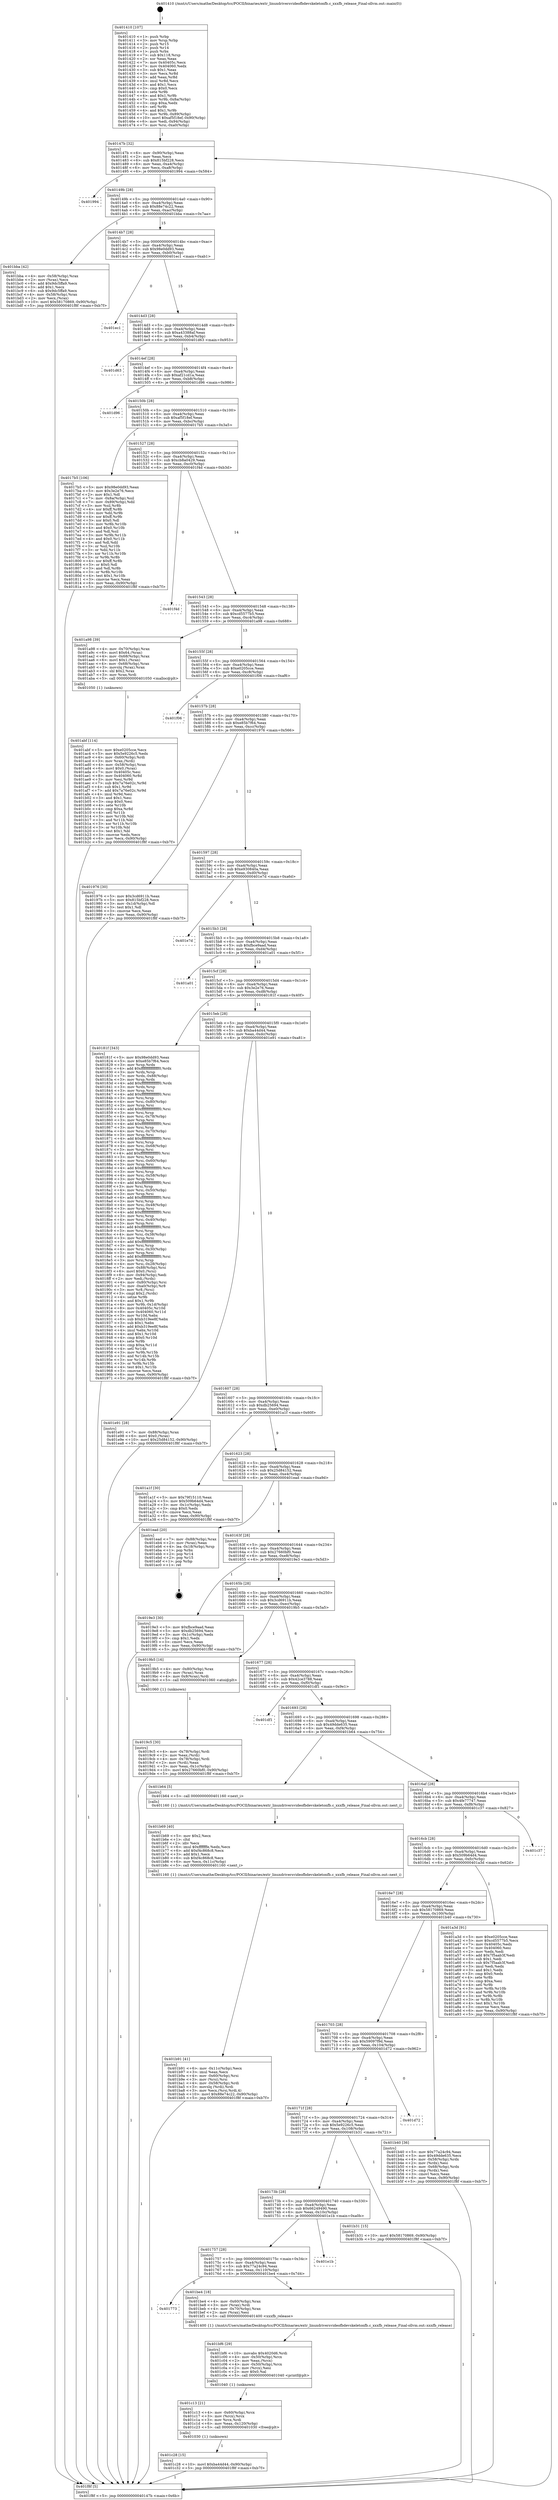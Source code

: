 digraph "0x401410" {
  label = "0x401410 (/mnt/c/Users/mathe/Desktop/tcc/POCII/binaries/extr_linuxdriversvideofbdevskeletonfb.c_xxxfb_release_Final-ollvm.out::main(0))"
  labelloc = "t"
  node[shape=record]

  Entry [label="",width=0.3,height=0.3,shape=circle,fillcolor=black,style=filled]
  "0x40147b" [label="{
     0x40147b [32]\l
     | [instrs]\l
     &nbsp;&nbsp;0x40147b \<+6\>: mov -0x90(%rbp),%eax\l
     &nbsp;&nbsp;0x401481 \<+2\>: mov %eax,%ecx\l
     &nbsp;&nbsp;0x401483 \<+6\>: sub $0x815bf228,%ecx\l
     &nbsp;&nbsp;0x401489 \<+6\>: mov %eax,-0xa4(%rbp)\l
     &nbsp;&nbsp;0x40148f \<+6\>: mov %ecx,-0xa8(%rbp)\l
     &nbsp;&nbsp;0x401495 \<+6\>: je 0000000000401994 \<main+0x584\>\l
  }"]
  "0x401994" [label="{
     0x401994\l
  }", style=dashed]
  "0x40149b" [label="{
     0x40149b [28]\l
     | [instrs]\l
     &nbsp;&nbsp;0x40149b \<+5\>: jmp 00000000004014a0 \<main+0x90\>\l
     &nbsp;&nbsp;0x4014a0 \<+6\>: mov -0xa4(%rbp),%eax\l
     &nbsp;&nbsp;0x4014a6 \<+5\>: sub $0x88e74c22,%eax\l
     &nbsp;&nbsp;0x4014ab \<+6\>: mov %eax,-0xac(%rbp)\l
     &nbsp;&nbsp;0x4014b1 \<+6\>: je 0000000000401bba \<main+0x7aa\>\l
  }"]
  Exit [label="",width=0.3,height=0.3,shape=circle,fillcolor=black,style=filled,peripheries=2]
  "0x401bba" [label="{
     0x401bba [42]\l
     | [instrs]\l
     &nbsp;&nbsp;0x401bba \<+4\>: mov -0x58(%rbp),%rax\l
     &nbsp;&nbsp;0x401bbe \<+2\>: mov (%rax),%ecx\l
     &nbsp;&nbsp;0x401bc0 \<+6\>: add $0x9dc5ffa9,%ecx\l
     &nbsp;&nbsp;0x401bc6 \<+3\>: add $0x1,%ecx\l
     &nbsp;&nbsp;0x401bc9 \<+6\>: sub $0x9dc5ffa9,%ecx\l
     &nbsp;&nbsp;0x401bcf \<+4\>: mov -0x58(%rbp),%rax\l
     &nbsp;&nbsp;0x401bd3 \<+2\>: mov %ecx,(%rax)\l
     &nbsp;&nbsp;0x401bd5 \<+10\>: movl $0x58170869,-0x90(%rbp)\l
     &nbsp;&nbsp;0x401bdf \<+5\>: jmp 0000000000401f8f \<main+0xb7f\>\l
  }"]
  "0x4014b7" [label="{
     0x4014b7 [28]\l
     | [instrs]\l
     &nbsp;&nbsp;0x4014b7 \<+5\>: jmp 00000000004014bc \<main+0xac\>\l
     &nbsp;&nbsp;0x4014bc \<+6\>: mov -0xa4(%rbp),%eax\l
     &nbsp;&nbsp;0x4014c2 \<+5\>: sub $0x98e0dd93,%eax\l
     &nbsp;&nbsp;0x4014c7 \<+6\>: mov %eax,-0xb0(%rbp)\l
     &nbsp;&nbsp;0x4014cd \<+6\>: je 0000000000401ec1 \<main+0xab1\>\l
  }"]
  "0x401c28" [label="{
     0x401c28 [15]\l
     | [instrs]\l
     &nbsp;&nbsp;0x401c28 \<+10\>: movl $0xba44d44,-0x90(%rbp)\l
     &nbsp;&nbsp;0x401c32 \<+5\>: jmp 0000000000401f8f \<main+0xb7f\>\l
  }"]
  "0x401ec1" [label="{
     0x401ec1\l
  }", style=dashed]
  "0x4014d3" [label="{
     0x4014d3 [28]\l
     | [instrs]\l
     &nbsp;&nbsp;0x4014d3 \<+5\>: jmp 00000000004014d8 \<main+0xc8\>\l
     &nbsp;&nbsp;0x4014d8 \<+6\>: mov -0xa4(%rbp),%eax\l
     &nbsp;&nbsp;0x4014de \<+5\>: sub $0xa43388af,%eax\l
     &nbsp;&nbsp;0x4014e3 \<+6\>: mov %eax,-0xb4(%rbp)\l
     &nbsp;&nbsp;0x4014e9 \<+6\>: je 0000000000401d63 \<main+0x953\>\l
  }"]
  "0x401c13" [label="{
     0x401c13 [21]\l
     | [instrs]\l
     &nbsp;&nbsp;0x401c13 \<+4\>: mov -0x60(%rbp),%rcx\l
     &nbsp;&nbsp;0x401c17 \<+3\>: mov (%rcx),%rcx\l
     &nbsp;&nbsp;0x401c1a \<+3\>: mov %rcx,%rdi\l
     &nbsp;&nbsp;0x401c1d \<+6\>: mov %eax,-0x120(%rbp)\l
     &nbsp;&nbsp;0x401c23 \<+5\>: call 0000000000401030 \<free@plt\>\l
     | [calls]\l
     &nbsp;&nbsp;0x401030 \{1\} (unknown)\l
  }"]
  "0x401d63" [label="{
     0x401d63\l
  }", style=dashed]
  "0x4014ef" [label="{
     0x4014ef [28]\l
     | [instrs]\l
     &nbsp;&nbsp;0x4014ef \<+5\>: jmp 00000000004014f4 \<main+0xe4\>\l
     &nbsp;&nbsp;0x4014f4 \<+6\>: mov -0xa4(%rbp),%eax\l
     &nbsp;&nbsp;0x4014fa \<+5\>: sub $0xaf21cd1a,%eax\l
     &nbsp;&nbsp;0x4014ff \<+6\>: mov %eax,-0xb8(%rbp)\l
     &nbsp;&nbsp;0x401505 \<+6\>: je 0000000000401d96 \<main+0x986\>\l
  }"]
  "0x401bf6" [label="{
     0x401bf6 [29]\l
     | [instrs]\l
     &nbsp;&nbsp;0x401bf6 \<+10\>: movabs $0x4020d6,%rdi\l
     &nbsp;&nbsp;0x401c00 \<+4\>: mov -0x50(%rbp),%rcx\l
     &nbsp;&nbsp;0x401c04 \<+2\>: mov %eax,(%rcx)\l
     &nbsp;&nbsp;0x401c06 \<+4\>: mov -0x50(%rbp),%rcx\l
     &nbsp;&nbsp;0x401c0a \<+2\>: mov (%rcx),%esi\l
     &nbsp;&nbsp;0x401c0c \<+2\>: mov $0x0,%al\l
     &nbsp;&nbsp;0x401c0e \<+5\>: call 0000000000401040 \<printf@plt\>\l
     | [calls]\l
     &nbsp;&nbsp;0x401040 \{1\} (unknown)\l
  }"]
  "0x401d96" [label="{
     0x401d96\l
  }", style=dashed]
  "0x40150b" [label="{
     0x40150b [28]\l
     | [instrs]\l
     &nbsp;&nbsp;0x40150b \<+5\>: jmp 0000000000401510 \<main+0x100\>\l
     &nbsp;&nbsp;0x401510 \<+6\>: mov -0xa4(%rbp),%eax\l
     &nbsp;&nbsp;0x401516 \<+5\>: sub $0xaf5f18ef,%eax\l
     &nbsp;&nbsp;0x40151b \<+6\>: mov %eax,-0xbc(%rbp)\l
     &nbsp;&nbsp;0x401521 \<+6\>: je 00000000004017b5 \<main+0x3a5\>\l
  }"]
  "0x401773" [label="{
     0x401773\l
  }", style=dashed]
  "0x4017b5" [label="{
     0x4017b5 [106]\l
     | [instrs]\l
     &nbsp;&nbsp;0x4017b5 \<+5\>: mov $0x98e0dd93,%eax\l
     &nbsp;&nbsp;0x4017ba \<+5\>: mov $0x3e2e76,%ecx\l
     &nbsp;&nbsp;0x4017bf \<+2\>: mov $0x1,%dl\l
     &nbsp;&nbsp;0x4017c1 \<+7\>: mov -0x8a(%rbp),%sil\l
     &nbsp;&nbsp;0x4017c8 \<+7\>: mov -0x89(%rbp),%dil\l
     &nbsp;&nbsp;0x4017cf \<+3\>: mov %sil,%r8b\l
     &nbsp;&nbsp;0x4017d2 \<+4\>: xor $0xff,%r8b\l
     &nbsp;&nbsp;0x4017d6 \<+3\>: mov %dil,%r9b\l
     &nbsp;&nbsp;0x4017d9 \<+4\>: xor $0xff,%r9b\l
     &nbsp;&nbsp;0x4017dd \<+3\>: xor $0x0,%dl\l
     &nbsp;&nbsp;0x4017e0 \<+3\>: mov %r8b,%r10b\l
     &nbsp;&nbsp;0x4017e3 \<+4\>: and $0x0,%r10b\l
     &nbsp;&nbsp;0x4017e7 \<+3\>: and %dl,%sil\l
     &nbsp;&nbsp;0x4017ea \<+3\>: mov %r9b,%r11b\l
     &nbsp;&nbsp;0x4017ed \<+4\>: and $0x0,%r11b\l
     &nbsp;&nbsp;0x4017f1 \<+3\>: and %dl,%dil\l
     &nbsp;&nbsp;0x4017f4 \<+3\>: or %sil,%r10b\l
     &nbsp;&nbsp;0x4017f7 \<+3\>: or %dil,%r11b\l
     &nbsp;&nbsp;0x4017fa \<+3\>: xor %r11b,%r10b\l
     &nbsp;&nbsp;0x4017fd \<+3\>: or %r9b,%r8b\l
     &nbsp;&nbsp;0x401800 \<+4\>: xor $0xff,%r8b\l
     &nbsp;&nbsp;0x401804 \<+3\>: or $0x0,%dl\l
     &nbsp;&nbsp;0x401807 \<+3\>: and %dl,%r8b\l
     &nbsp;&nbsp;0x40180a \<+3\>: or %r8b,%r10b\l
     &nbsp;&nbsp;0x40180d \<+4\>: test $0x1,%r10b\l
     &nbsp;&nbsp;0x401811 \<+3\>: cmovne %ecx,%eax\l
     &nbsp;&nbsp;0x401814 \<+6\>: mov %eax,-0x90(%rbp)\l
     &nbsp;&nbsp;0x40181a \<+5\>: jmp 0000000000401f8f \<main+0xb7f\>\l
  }"]
  "0x401527" [label="{
     0x401527 [28]\l
     | [instrs]\l
     &nbsp;&nbsp;0x401527 \<+5\>: jmp 000000000040152c \<main+0x11c\>\l
     &nbsp;&nbsp;0x40152c \<+6\>: mov -0xa4(%rbp),%eax\l
     &nbsp;&nbsp;0x401532 \<+5\>: sub $0xcb8a0429,%eax\l
     &nbsp;&nbsp;0x401537 \<+6\>: mov %eax,-0xc0(%rbp)\l
     &nbsp;&nbsp;0x40153d \<+6\>: je 0000000000401f4d \<main+0xb3d\>\l
  }"]
  "0x401f8f" [label="{
     0x401f8f [5]\l
     | [instrs]\l
     &nbsp;&nbsp;0x401f8f \<+5\>: jmp 000000000040147b \<main+0x6b\>\l
  }"]
  "0x401410" [label="{
     0x401410 [107]\l
     | [instrs]\l
     &nbsp;&nbsp;0x401410 \<+1\>: push %rbp\l
     &nbsp;&nbsp;0x401411 \<+3\>: mov %rsp,%rbp\l
     &nbsp;&nbsp;0x401414 \<+2\>: push %r15\l
     &nbsp;&nbsp;0x401416 \<+2\>: push %r14\l
     &nbsp;&nbsp;0x401418 \<+1\>: push %rbx\l
     &nbsp;&nbsp;0x401419 \<+7\>: sub $0x118,%rsp\l
     &nbsp;&nbsp;0x401420 \<+2\>: xor %eax,%eax\l
     &nbsp;&nbsp;0x401422 \<+7\>: mov 0x40405c,%ecx\l
     &nbsp;&nbsp;0x401429 \<+7\>: mov 0x404060,%edx\l
     &nbsp;&nbsp;0x401430 \<+3\>: sub $0x1,%eax\l
     &nbsp;&nbsp;0x401433 \<+3\>: mov %ecx,%r8d\l
     &nbsp;&nbsp;0x401436 \<+3\>: add %eax,%r8d\l
     &nbsp;&nbsp;0x401439 \<+4\>: imul %r8d,%ecx\l
     &nbsp;&nbsp;0x40143d \<+3\>: and $0x1,%ecx\l
     &nbsp;&nbsp;0x401440 \<+3\>: cmp $0x0,%ecx\l
     &nbsp;&nbsp;0x401443 \<+4\>: sete %r9b\l
     &nbsp;&nbsp;0x401447 \<+4\>: and $0x1,%r9b\l
     &nbsp;&nbsp;0x40144b \<+7\>: mov %r9b,-0x8a(%rbp)\l
     &nbsp;&nbsp;0x401452 \<+3\>: cmp $0xa,%edx\l
     &nbsp;&nbsp;0x401455 \<+4\>: setl %r9b\l
     &nbsp;&nbsp;0x401459 \<+4\>: and $0x1,%r9b\l
     &nbsp;&nbsp;0x40145d \<+7\>: mov %r9b,-0x89(%rbp)\l
     &nbsp;&nbsp;0x401464 \<+10\>: movl $0xaf5f18ef,-0x90(%rbp)\l
     &nbsp;&nbsp;0x40146e \<+6\>: mov %edi,-0x94(%rbp)\l
     &nbsp;&nbsp;0x401474 \<+7\>: mov %rsi,-0xa0(%rbp)\l
  }"]
  "0x401be4" [label="{
     0x401be4 [18]\l
     | [instrs]\l
     &nbsp;&nbsp;0x401be4 \<+4\>: mov -0x60(%rbp),%rax\l
     &nbsp;&nbsp;0x401be8 \<+3\>: mov (%rax),%rdi\l
     &nbsp;&nbsp;0x401beb \<+4\>: mov -0x70(%rbp),%rax\l
     &nbsp;&nbsp;0x401bef \<+2\>: mov (%rax),%esi\l
     &nbsp;&nbsp;0x401bf1 \<+5\>: call 0000000000401400 \<xxxfb_release\>\l
     | [calls]\l
     &nbsp;&nbsp;0x401400 \{1\} (/mnt/c/Users/mathe/Desktop/tcc/POCII/binaries/extr_linuxdriversvideofbdevskeletonfb.c_xxxfb_release_Final-ollvm.out::xxxfb_release)\l
  }"]
  "0x401f4d" [label="{
     0x401f4d\l
  }", style=dashed]
  "0x401543" [label="{
     0x401543 [28]\l
     | [instrs]\l
     &nbsp;&nbsp;0x401543 \<+5\>: jmp 0000000000401548 \<main+0x138\>\l
     &nbsp;&nbsp;0x401548 \<+6\>: mov -0xa4(%rbp),%eax\l
     &nbsp;&nbsp;0x40154e \<+5\>: sub $0xcd5577b5,%eax\l
     &nbsp;&nbsp;0x401553 \<+6\>: mov %eax,-0xc4(%rbp)\l
     &nbsp;&nbsp;0x401559 \<+6\>: je 0000000000401a98 \<main+0x688\>\l
  }"]
  "0x401757" [label="{
     0x401757 [28]\l
     | [instrs]\l
     &nbsp;&nbsp;0x401757 \<+5\>: jmp 000000000040175c \<main+0x34c\>\l
     &nbsp;&nbsp;0x40175c \<+6\>: mov -0xa4(%rbp),%eax\l
     &nbsp;&nbsp;0x401762 \<+5\>: sub $0x77a24c94,%eax\l
     &nbsp;&nbsp;0x401767 \<+6\>: mov %eax,-0x110(%rbp)\l
     &nbsp;&nbsp;0x40176d \<+6\>: je 0000000000401be4 \<main+0x7d4\>\l
  }"]
  "0x401a98" [label="{
     0x401a98 [39]\l
     | [instrs]\l
     &nbsp;&nbsp;0x401a98 \<+4\>: mov -0x70(%rbp),%rax\l
     &nbsp;&nbsp;0x401a9c \<+6\>: movl $0x64,(%rax)\l
     &nbsp;&nbsp;0x401aa2 \<+4\>: mov -0x68(%rbp),%rax\l
     &nbsp;&nbsp;0x401aa6 \<+6\>: movl $0x1,(%rax)\l
     &nbsp;&nbsp;0x401aac \<+4\>: mov -0x68(%rbp),%rax\l
     &nbsp;&nbsp;0x401ab0 \<+3\>: movslq (%rax),%rax\l
     &nbsp;&nbsp;0x401ab3 \<+4\>: shl $0x2,%rax\l
     &nbsp;&nbsp;0x401ab7 \<+3\>: mov %rax,%rdi\l
     &nbsp;&nbsp;0x401aba \<+5\>: call 0000000000401050 \<malloc@plt\>\l
     | [calls]\l
     &nbsp;&nbsp;0x401050 \{1\} (unknown)\l
  }"]
  "0x40155f" [label="{
     0x40155f [28]\l
     | [instrs]\l
     &nbsp;&nbsp;0x40155f \<+5\>: jmp 0000000000401564 \<main+0x154\>\l
     &nbsp;&nbsp;0x401564 \<+6\>: mov -0xa4(%rbp),%eax\l
     &nbsp;&nbsp;0x40156a \<+5\>: sub $0xe0205cce,%eax\l
     &nbsp;&nbsp;0x40156f \<+6\>: mov %eax,-0xc8(%rbp)\l
     &nbsp;&nbsp;0x401575 \<+6\>: je 0000000000401f06 \<main+0xaf6\>\l
  }"]
  "0x401e1b" [label="{
     0x401e1b\l
  }", style=dashed]
  "0x401f06" [label="{
     0x401f06\l
  }", style=dashed]
  "0x40157b" [label="{
     0x40157b [28]\l
     | [instrs]\l
     &nbsp;&nbsp;0x40157b \<+5\>: jmp 0000000000401580 \<main+0x170\>\l
     &nbsp;&nbsp;0x401580 \<+6\>: mov -0xa4(%rbp),%eax\l
     &nbsp;&nbsp;0x401586 \<+5\>: sub $0xe85b7f64,%eax\l
     &nbsp;&nbsp;0x40158b \<+6\>: mov %eax,-0xcc(%rbp)\l
     &nbsp;&nbsp;0x401591 \<+6\>: je 0000000000401976 \<main+0x566\>\l
  }"]
  "0x401b91" [label="{
     0x401b91 [41]\l
     | [instrs]\l
     &nbsp;&nbsp;0x401b91 \<+6\>: mov -0x11c(%rbp),%ecx\l
     &nbsp;&nbsp;0x401b97 \<+3\>: imul %eax,%ecx\l
     &nbsp;&nbsp;0x401b9a \<+4\>: mov -0x60(%rbp),%rsi\l
     &nbsp;&nbsp;0x401b9e \<+3\>: mov (%rsi),%rsi\l
     &nbsp;&nbsp;0x401ba1 \<+4\>: mov -0x58(%rbp),%rdi\l
     &nbsp;&nbsp;0x401ba5 \<+3\>: movslq (%rdi),%rdi\l
     &nbsp;&nbsp;0x401ba8 \<+3\>: mov %ecx,(%rsi,%rdi,4)\l
     &nbsp;&nbsp;0x401bab \<+10\>: movl $0x88e74c22,-0x90(%rbp)\l
     &nbsp;&nbsp;0x401bb5 \<+5\>: jmp 0000000000401f8f \<main+0xb7f\>\l
  }"]
  "0x401976" [label="{
     0x401976 [30]\l
     | [instrs]\l
     &nbsp;&nbsp;0x401976 \<+5\>: mov $0x3cd6911b,%eax\l
     &nbsp;&nbsp;0x40197b \<+5\>: mov $0x815bf228,%ecx\l
     &nbsp;&nbsp;0x401980 \<+3\>: mov -0x1d(%rbp),%dl\l
     &nbsp;&nbsp;0x401983 \<+3\>: test $0x1,%dl\l
     &nbsp;&nbsp;0x401986 \<+3\>: cmovne %ecx,%eax\l
     &nbsp;&nbsp;0x401989 \<+6\>: mov %eax,-0x90(%rbp)\l
     &nbsp;&nbsp;0x40198f \<+5\>: jmp 0000000000401f8f \<main+0xb7f\>\l
  }"]
  "0x401597" [label="{
     0x401597 [28]\l
     | [instrs]\l
     &nbsp;&nbsp;0x401597 \<+5\>: jmp 000000000040159c \<main+0x18c\>\l
     &nbsp;&nbsp;0x40159c \<+6\>: mov -0xa4(%rbp),%eax\l
     &nbsp;&nbsp;0x4015a2 \<+5\>: sub $0xe930840a,%eax\l
     &nbsp;&nbsp;0x4015a7 \<+6\>: mov %eax,-0xd0(%rbp)\l
     &nbsp;&nbsp;0x4015ad \<+6\>: je 0000000000401e7d \<main+0xa6d\>\l
  }"]
  "0x401b69" [label="{
     0x401b69 [40]\l
     | [instrs]\l
     &nbsp;&nbsp;0x401b69 \<+5\>: mov $0x2,%ecx\l
     &nbsp;&nbsp;0x401b6e \<+1\>: cltd\l
     &nbsp;&nbsp;0x401b6f \<+2\>: idiv %ecx\l
     &nbsp;&nbsp;0x401b71 \<+6\>: imul $0xfffffffe,%edx,%ecx\l
     &nbsp;&nbsp;0x401b77 \<+6\>: add $0xf4c868c8,%ecx\l
     &nbsp;&nbsp;0x401b7d \<+3\>: add $0x1,%ecx\l
     &nbsp;&nbsp;0x401b80 \<+6\>: sub $0xf4c868c8,%ecx\l
     &nbsp;&nbsp;0x401b86 \<+6\>: mov %ecx,-0x11c(%rbp)\l
     &nbsp;&nbsp;0x401b8c \<+5\>: call 0000000000401160 \<next_i\>\l
     | [calls]\l
     &nbsp;&nbsp;0x401160 \{1\} (/mnt/c/Users/mathe/Desktop/tcc/POCII/binaries/extr_linuxdriversvideofbdevskeletonfb.c_xxxfb_release_Final-ollvm.out::next_i)\l
  }"]
  "0x401e7d" [label="{
     0x401e7d\l
  }", style=dashed]
  "0x4015b3" [label="{
     0x4015b3 [28]\l
     | [instrs]\l
     &nbsp;&nbsp;0x4015b3 \<+5\>: jmp 00000000004015b8 \<main+0x1a8\>\l
     &nbsp;&nbsp;0x4015b8 \<+6\>: mov -0xa4(%rbp),%eax\l
     &nbsp;&nbsp;0x4015be \<+5\>: sub $0xfbce9aad,%eax\l
     &nbsp;&nbsp;0x4015c3 \<+6\>: mov %eax,-0xd4(%rbp)\l
     &nbsp;&nbsp;0x4015c9 \<+6\>: je 0000000000401a01 \<main+0x5f1\>\l
  }"]
  "0x40173b" [label="{
     0x40173b [28]\l
     | [instrs]\l
     &nbsp;&nbsp;0x40173b \<+5\>: jmp 0000000000401740 \<main+0x330\>\l
     &nbsp;&nbsp;0x401740 \<+6\>: mov -0xa4(%rbp),%eax\l
     &nbsp;&nbsp;0x401746 \<+5\>: sub $0x66249490,%eax\l
     &nbsp;&nbsp;0x40174b \<+6\>: mov %eax,-0x10c(%rbp)\l
     &nbsp;&nbsp;0x401751 \<+6\>: je 0000000000401e1b \<main+0xa0b\>\l
  }"]
  "0x401a01" [label="{
     0x401a01\l
  }", style=dashed]
  "0x4015cf" [label="{
     0x4015cf [28]\l
     | [instrs]\l
     &nbsp;&nbsp;0x4015cf \<+5\>: jmp 00000000004015d4 \<main+0x1c4\>\l
     &nbsp;&nbsp;0x4015d4 \<+6\>: mov -0xa4(%rbp),%eax\l
     &nbsp;&nbsp;0x4015da \<+5\>: sub $0x3e2e76,%eax\l
     &nbsp;&nbsp;0x4015df \<+6\>: mov %eax,-0xd8(%rbp)\l
     &nbsp;&nbsp;0x4015e5 \<+6\>: je 000000000040181f \<main+0x40f\>\l
  }"]
  "0x401b31" [label="{
     0x401b31 [15]\l
     | [instrs]\l
     &nbsp;&nbsp;0x401b31 \<+10\>: movl $0x58170869,-0x90(%rbp)\l
     &nbsp;&nbsp;0x401b3b \<+5\>: jmp 0000000000401f8f \<main+0xb7f\>\l
  }"]
  "0x40181f" [label="{
     0x40181f [343]\l
     | [instrs]\l
     &nbsp;&nbsp;0x40181f \<+5\>: mov $0x98e0dd93,%eax\l
     &nbsp;&nbsp;0x401824 \<+5\>: mov $0xe85b7f64,%ecx\l
     &nbsp;&nbsp;0x401829 \<+3\>: mov %rsp,%rdx\l
     &nbsp;&nbsp;0x40182c \<+4\>: add $0xfffffffffffffff0,%rdx\l
     &nbsp;&nbsp;0x401830 \<+3\>: mov %rdx,%rsp\l
     &nbsp;&nbsp;0x401833 \<+7\>: mov %rdx,-0x88(%rbp)\l
     &nbsp;&nbsp;0x40183a \<+3\>: mov %rsp,%rdx\l
     &nbsp;&nbsp;0x40183d \<+4\>: add $0xfffffffffffffff0,%rdx\l
     &nbsp;&nbsp;0x401841 \<+3\>: mov %rdx,%rsp\l
     &nbsp;&nbsp;0x401844 \<+3\>: mov %rsp,%rsi\l
     &nbsp;&nbsp;0x401847 \<+4\>: add $0xfffffffffffffff0,%rsi\l
     &nbsp;&nbsp;0x40184b \<+3\>: mov %rsi,%rsp\l
     &nbsp;&nbsp;0x40184e \<+4\>: mov %rsi,-0x80(%rbp)\l
     &nbsp;&nbsp;0x401852 \<+3\>: mov %rsp,%rsi\l
     &nbsp;&nbsp;0x401855 \<+4\>: add $0xfffffffffffffff0,%rsi\l
     &nbsp;&nbsp;0x401859 \<+3\>: mov %rsi,%rsp\l
     &nbsp;&nbsp;0x40185c \<+4\>: mov %rsi,-0x78(%rbp)\l
     &nbsp;&nbsp;0x401860 \<+3\>: mov %rsp,%rsi\l
     &nbsp;&nbsp;0x401863 \<+4\>: add $0xfffffffffffffff0,%rsi\l
     &nbsp;&nbsp;0x401867 \<+3\>: mov %rsi,%rsp\l
     &nbsp;&nbsp;0x40186a \<+4\>: mov %rsi,-0x70(%rbp)\l
     &nbsp;&nbsp;0x40186e \<+3\>: mov %rsp,%rsi\l
     &nbsp;&nbsp;0x401871 \<+4\>: add $0xfffffffffffffff0,%rsi\l
     &nbsp;&nbsp;0x401875 \<+3\>: mov %rsi,%rsp\l
     &nbsp;&nbsp;0x401878 \<+4\>: mov %rsi,-0x68(%rbp)\l
     &nbsp;&nbsp;0x40187c \<+3\>: mov %rsp,%rsi\l
     &nbsp;&nbsp;0x40187f \<+4\>: add $0xfffffffffffffff0,%rsi\l
     &nbsp;&nbsp;0x401883 \<+3\>: mov %rsi,%rsp\l
     &nbsp;&nbsp;0x401886 \<+4\>: mov %rsi,-0x60(%rbp)\l
     &nbsp;&nbsp;0x40188a \<+3\>: mov %rsp,%rsi\l
     &nbsp;&nbsp;0x40188d \<+4\>: add $0xfffffffffffffff0,%rsi\l
     &nbsp;&nbsp;0x401891 \<+3\>: mov %rsi,%rsp\l
     &nbsp;&nbsp;0x401894 \<+4\>: mov %rsi,-0x58(%rbp)\l
     &nbsp;&nbsp;0x401898 \<+3\>: mov %rsp,%rsi\l
     &nbsp;&nbsp;0x40189b \<+4\>: add $0xfffffffffffffff0,%rsi\l
     &nbsp;&nbsp;0x40189f \<+3\>: mov %rsi,%rsp\l
     &nbsp;&nbsp;0x4018a2 \<+4\>: mov %rsi,-0x50(%rbp)\l
     &nbsp;&nbsp;0x4018a6 \<+3\>: mov %rsp,%rsi\l
     &nbsp;&nbsp;0x4018a9 \<+4\>: add $0xfffffffffffffff0,%rsi\l
     &nbsp;&nbsp;0x4018ad \<+3\>: mov %rsi,%rsp\l
     &nbsp;&nbsp;0x4018b0 \<+4\>: mov %rsi,-0x48(%rbp)\l
     &nbsp;&nbsp;0x4018b4 \<+3\>: mov %rsp,%rsi\l
     &nbsp;&nbsp;0x4018b7 \<+4\>: add $0xfffffffffffffff0,%rsi\l
     &nbsp;&nbsp;0x4018bb \<+3\>: mov %rsi,%rsp\l
     &nbsp;&nbsp;0x4018be \<+4\>: mov %rsi,-0x40(%rbp)\l
     &nbsp;&nbsp;0x4018c2 \<+3\>: mov %rsp,%rsi\l
     &nbsp;&nbsp;0x4018c5 \<+4\>: add $0xfffffffffffffff0,%rsi\l
     &nbsp;&nbsp;0x4018c9 \<+3\>: mov %rsi,%rsp\l
     &nbsp;&nbsp;0x4018cc \<+4\>: mov %rsi,-0x38(%rbp)\l
     &nbsp;&nbsp;0x4018d0 \<+3\>: mov %rsp,%rsi\l
     &nbsp;&nbsp;0x4018d3 \<+4\>: add $0xfffffffffffffff0,%rsi\l
     &nbsp;&nbsp;0x4018d7 \<+3\>: mov %rsi,%rsp\l
     &nbsp;&nbsp;0x4018da \<+4\>: mov %rsi,-0x30(%rbp)\l
     &nbsp;&nbsp;0x4018de \<+3\>: mov %rsp,%rsi\l
     &nbsp;&nbsp;0x4018e1 \<+4\>: add $0xfffffffffffffff0,%rsi\l
     &nbsp;&nbsp;0x4018e5 \<+3\>: mov %rsi,%rsp\l
     &nbsp;&nbsp;0x4018e8 \<+4\>: mov %rsi,-0x28(%rbp)\l
     &nbsp;&nbsp;0x4018ec \<+7\>: mov -0x88(%rbp),%rsi\l
     &nbsp;&nbsp;0x4018f3 \<+6\>: movl $0x0,(%rsi)\l
     &nbsp;&nbsp;0x4018f9 \<+6\>: mov -0x94(%rbp),%edi\l
     &nbsp;&nbsp;0x4018ff \<+2\>: mov %edi,(%rdx)\l
     &nbsp;&nbsp;0x401901 \<+4\>: mov -0x80(%rbp),%rsi\l
     &nbsp;&nbsp;0x401905 \<+7\>: mov -0xa0(%rbp),%r8\l
     &nbsp;&nbsp;0x40190c \<+3\>: mov %r8,(%rsi)\l
     &nbsp;&nbsp;0x40190f \<+3\>: cmpl $0x2,(%rdx)\l
     &nbsp;&nbsp;0x401912 \<+4\>: setne %r9b\l
     &nbsp;&nbsp;0x401916 \<+4\>: and $0x1,%r9b\l
     &nbsp;&nbsp;0x40191a \<+4\>: mov %r9b,-0x1d(%rbp)\l
     &nbsp;&nbsp;0x40191e \<+8\>: mov 0x40405c,%r10d\l
     &nbsp;&nbsp;0x401926 \<+8\>: mov 0x404060,%r11d\l
     &nbsp;&nbsp;0x40192e \<+3\>: mov %r10d,%ebx\l
     &nbsp;&nbsp;0x401931 \<+6\>: sub $0xb319ee8f,%ebx\l
     &nbsp;&nbsp;0x401937 \<+3\>: sub $0x1,%ebx\l
     &nbsp;&nbsp;0x40193a \<+6\>: add $0xb319ee8f,%ebx\l
     &nbsp;&nbsp;0x401940 \<+4\>: imul %ebx,%r10d\l
     &nbsp;&nbsp;0x401944 \<+4\>: and $0x1,%r10d\l
     &nbsp;&nbsp;0x401948 \<+4\>: cmp $0x0,%r10d\l
     &nbsp;&nbsp;0x40194c \<+4\>: sete %r9b\l
     &nbsp;&nbsp;0x401950 \<+4\>: cmp $0xa,%r11d\l
     &nbsp;&nbsp;0x401954 \<+4\>: setl %r14b\l
     &nbsp;&nbsp;0x401958 \<+3\>: mov %r9b,%r15b\l
     &nbsp;&nbsp;0x40195b \<+3\>: and %r14b,%r15b\l
     &nbsp;&nbsp;0x40195e \<+3\>: xor %r14b,%r9b\l
     &nbsp;&nbsp;0x401961 \<+3\>: or %r9b,%r15b\l
     &nbsp;&nbsp;0x401964 \<+4\>: test $0x1,%r15b\l
     &nbsp;&nbsp;0x401968 \<+3\>: cmovne %ecx,%eax\l
     &nbsp;&nbsp;0x40196b \<+6\>: mov %eax,-0x90(%rbp)\l
     &nbsp;&nbsp;0x401971 \<+5\>: jmp 0000000000401f8f \<main+0xb7f\>\l
  }"]
  "0x4015eb" [label="{
     0x4015eb [28]\l
     | [instrs]\l
     &nbsp;&nbsp;0x4015eb \<+5\>: jmp 00000000004015f0 \<main+0x1e0\>\l
     &nbsp;&nbsp;0x4015f0 \<+6\>: mov -0xa4(%rbp),%eax\l
     &nbsp;&nbsp;0x4015f6 \<+5\>: sub $0xba44d44,%eax\l
     &nbsp;&nbsp;0x4015fb \<+6\>: mov %eax,-0xdc(%rbp)\l
     &nbsp;&nbsp;0x401601 \<+6\>: je 0000000000401e91 \<main+0xa81\>\l
  }"]
  "0x40171f" [label="{
     0x40171f [28]\l
     | [instrs]\l
     &nbsp;&nbsp;0x40171f \<+5\>: jmp 0000000000401724 \<main+0x314\>\l
     &nbsp;&nbsp;0x401724 \<+6\>: mov -0xa4(%rbp),%eax\l
     &nbsp;&nbsp;0x40172a \<+5\>: sub $0x5e9226c5,%eax\l
     &nbsp;&nbsp;0x40172f \<+6\>: mov %eax,-0x108(%rbp)\l
     &nbsp;&nbsp;0x401735 \<+6\>: je 0000000000401b31 \<main+0x721\>\l
  }"]
  "0x401d72" [label="{
     0x401d72\l
  }", style=dashed]
  "0x401e91" [label="{
     0x401e91 [28]\l
     | [instrs]\l
     &nbsp;&nbsp;0x401e91 \<+7\>: mov -0x88(%rbp),%rax\l
     &nbsp;&nbsp;0x401e98 \<+6\>: movl $0x0,(%rax)\l
     &nbsp;&nbsp;0x401e9e \<+10\>: movl $0x25d84152,-0x90(%rbp)\l
     &nbsp;&nbsp;0x401ea8 \<+5\>: jmp 0000000000401f8f \<main+0xb7f\>\l
  }"]
  "0x401607" [label="{
     0x401607 [28]\l
     | [instrs]\l
     &nbsp;&nbsp;0x401607 \<+5\>: jmp 000000000040160c \<main+0x1fc\>\l
     &nbsp;&nbsp;0x40160c \<+6\>: mov -0xa4(%rbp),%eax\l
     &nbsp;&nbsp;0x401612 \<+5\>: sub $0xdb25694,%eax\l
     &nbsp;&nbsp;0x401617 \<+6\>: mov %eax,-0xe0(%rbp)\l
     &nbsp;&nbsp;0x40161d \<+6\>: je 0000000000401a1f \<main+0x60f\>\l
  }"]
  "0x401703" [label="{
     0x401703 [28]\l
     | [instrs]\l
     &nbsp;&nbsp;0x401703 \<+5\>: jmp 0000000000401708 \<main+0x2f8\>\l
     &nbsp;&nbsp;0x401708 \<+6\>: mov -0xa4(%rbp),%eax\l
     &nbsp;&nbsp;0x40170e \<+5\>: sub $0x59097f9d,%eax\l
     &nbsp;&nbsp;0x401713 \<+6\>: mov %eax,-0x104(%rbp)\l
     &nbsp;&nbsp;0x401719 \<+6\>: je 0000000000401d72 \<main+0x962\>\l
  }"]
  "0x401a1f" [label="{
     0x401a1f [30]\l
     | [instrs]\l
     &nbsp;&nbsp;0x401a1f \<+5\>: mov $0x79f15110,%eax\l
     &nbsp;&nbsp;0x401a24 \<+5\>: mov $0x509b64d4,%ecx\l
     &nbsp;&nbsp;0x401a29 \<+3\>: mov -0x1c(%rbp),%edx\l
     &nbsp;&nbsp;0x401a2c \<+3\>: cmp $0x0,%edx\l
     &nbsp;&nbsp;0x401a2f \<+3\>: cmove %ecx,%eax\l
     &nbsp;&nbsp;0x401a32 \<+6\>: mov %eax,-0x90(%rbp)\l
     &nbsp;&nbsp;0x401a38 \<+5\>: jmp 0000000000401f8f \<main+0xb7f\>\l
  }"]
  "0x401623" [label="{
     0x401623 [28]\l
     | [instrs]\l
     &nbsp;&nbsp;0x401623 \<+5\>: jmp 0000000000401628 \<main+0x218\>\l
     &nbsp;&nbsp;0x401628 \<+6\>: mov -0xa4(%rbp),%eax\l
     &nbsp;&nbsp;0x40162e \<+5\>: sub $0x25d84152,%eax\l
     &nbsp;&nbsp;0x401633 \<+6\>: mov %eax,-0xe4(%rbp)\l
     &nbsp;&nbsp;0x401639 \<+6\>: je 0000000000401ead \<main+0xa9d\>\l
  }"]
  "0x401b40" [label="{
     0x401b40 [36]\l
     | [instrs]\l
     &nbsp;&nbsp;0x401b40 \<+5\>: mov $0x77a24c94,%eax\l
     &nbsp;&nbsp;0x401b45 \<+5\>: mov $0x49dde635,%ecx\l
     &nbsp;&nbsp;0x401b4a \<+4\>: mov -0x58(%rbp),%rdx\l
     &nbsp;&nbsp;0x401b4e \<+2\>: mov (%rdx),%esi\l
     &nbsp;&nbsp;0x401b50 \<+4\>: mov -0x68(%rbp),%rdx\l
     &nbsp;&nbsp;0x401b54 \<+2\>: cmp (%rdx),%esi\l
     &nbsp;&nbsp;0x401b56 \<+3\>: cmovl %ecx,%eax\l
     &nbsp;&nbsp;0x401b59 \<+6\>: mov %eax,-0x90(%rbp)\l
     &nbsp;&nbsp;0x401b5f \<+5\>: jmp 0000000000401f8f \<main+0xb7f\>\l
  }"]
  "0x401ead" [label="{
     0x401ead [20]\l
     | [instrs]\l
     &nbsp;&nbsp;0x401ead \<+7\>: mov -0x88(%rbp),%rax\l
     &nbsp;&nbsp;0x401eb4 \<+2\>: mov (%rax),%eax\l
     &nbsp;&nbsp;0x401eb6 \<+4\>: lea -0x18(%rbp),%rsp\l
     &nbsp;&nbsp;0x401eba \<+1\>: pop %rbx\l
     &nbsp;&nbsp;0x401ebb \<+2\>: pop %r14\l
     &nbsp;&nbsp;0x401ebd \<+2\>: pop %r15\l
     &nbsp;&nbsp;0x401ebf \<+1\>: pop %rbp\l
     &nbsp;&nbsp;0x401ec0 \<+1\>: ret\l
  }"]
  "0x40163f" [label="{
     0x40163f [28]\l
     | [instrs]\l
     &nbsp;&nbsp;0x40163f \<+5\>: jmp 0000000000401644 \<main+0x234\>\l
     &nbsp;&nbsp;0x401644 \<+6\>: mov -0xa4(%rbp),%eax\l
     &nbsp;&nbsp;0x40164a \<+5\>: sub $0x27660bf0,%eax\l
     &nbsp;&nbsp;0x40164f \<+6\>: mov %eax,-0xe8(%rbp)\l
     &nbsp;&nbsp;0x401655 \<+6\>: je 00000000004019e3 \<main+0x5d3\>\l
  }"]
  "0x401abf" [label="{
     0x401abf [114]\l
     | [instrs]\l
     &nbsp;&nbsp;0x401abf \<+5\>: mov $0xe0205cce,%ecx\l
     &nbsp;&nbsp;0x401ac4 \<+5\>: mov $0x5e9226c5,%edx\l
     &nbsp;&nbsp;0x401ac9 \<+4\>: mov -0x60(%rbp),%rdi\l
     &nbsp;&nbsp;0x401acd \<+3\>: mov %rax,(%rdi)\l
     &nbsp;&nbsp;0x401ad0 \<+4\>: mov -0x58(%rbp),%rax\l
     &nbsp;&nbsp;0x401ad4 \<+6\>: movl $0x0,(%rax)\l
     &nbsp;&nbsp;0x401ada \<+7\>: mov 0x40405c,%esi\l
     &nbsp;&nbsp;0x401ae1 \<+8\>: mov 0x404060,%r8d\l
     &nbsp;&nbsp;0x401ae9 \<+3\>: mov %esi,%r9d\l
     &nbsp;&nbsp;0x401aec \<+7\>: sub $0x7a76e02c,%r9d\l
     &nbsp;&nbsp;0x401af3 \<+4\>: sub $0x1,%r9d\l
     &nbsp;&nbsp;0x401af7 \<+7\>: add $0x7a76e02c,%r9d\l
     &nbsp;&nbsp;0x401afe \<+4\>: imul %r9d,%esi\l
     &nbsp;&nbsp;0x401b02 \<+3\>: and $0x1,%esi\l
     &nbsp;&nbsp;0x401b05 \<+3\>: cmp $0x0,%esi\l
     &nbsp;&nbsp;0x401b08 \<+4\>: sete %r10b\l
     &nbsp;&nbsp;0x401b0c \<+4\>: cmp $0xa,%r8d\l
     &nbsp;&nbsp;0x401b10 \<+4\>: setl %r11b\l
     &nbsp;&nbsp;0x401b14 \<+3\>: mov %r10b,%bl\l
     &nbsp;&nbsp;0x401b17 \<+3\>: and %r11b,%bl\l
     &nbsp;&nbsp;0x401b1a \<+3\>: xor %r11b,%r10b\l
     &nbsp;&nbsp;0x401b1d \<+3\>: or %r10b,%bl\l
     &nbsp;&nbsp;0x401b20 \<+3\>: test $0x1,%bl\l
     &nbsp;&nbsp;0x401b23 \<+3\>: cmovne %edx,%ecx\l
     &nbsp;&nbsp;0x401b26 \<+6\>: mov %ecx,-0x90(%rbp)\l
     &nbsp;&nbsp;0x401b2c \<+5\>: jmp 0000000000401f8f \<main+0xb7f\>\l
  }"]
  "0x4019e3" [label="{
     0x4019e3 [30]\l
     | [instrs]\l
     &nbsp;&nbsp;0x4019e3 \<+5\>: mov $0xfbce9aad,%eax\l
     &nbsp;&nbsp;0x4019e8 \<+5\>: mov $0xdb25694,%ecx\l
     &nbsp;&nbsp;0x4019ed \<+3\>: mov -0x1c(%rbp),%edx\l
     &nbsp;&nbsp;0x4019f0 \<+3\>: cmp $0x1,%edx\l
     &nbsp;&nbsp;0x4019f3 \<+3\>: cmovl %ecx,%eax\l
     &nbsp;&nbsp;0x4019f6 \<+6\>: mov %eax,-0x90(%rbp)\l
     &nbsp;&nbsp;0x4019fc \<+5\>: jmp 0000000000401f8f \<main+0xb7f\>\l
  }"]
  "0x40165b" [label="{
     0x40165b [28]\l
     | [instrs]\l
     &nbsp;&nbsp;0x40165b \<+5\>: jmp 0000000000401660 \<main+0x250\>\l
     &nbsp;&nbsp;0x401660 \<+6\>: mov -0xa4(%rbp),%eax\l
     &nbsp;&nbsp;0x401666 \<+5\>: sub $0x3cd6911b,%eax\l
     &nbsp;&nbsp;0x40166b \<+6\>: mov %eax,-0xec(%rbp)\l
     &nbsp;&nbsp;0x401671 \<+6\>: je 00000000004019b5 \<main+0x5a5\>\l
  }"]
  "0x4016e7" [label="{
     0x4016e7 [28]\l
     | [instrs]\l
     &nbsp;&nbsp;0x4016e7 \<+5\>: jmp 00000000004016ec \<main+0x2dc\>\l
     &nbsp;&nbsp;0x4016ec \<+6\>: mov -0xa4(%rbp),%eax\l
     &nbsp;&nbsp;0x4016f2 \<+5\>: sub $0x58170869,%eax\l
     &nbsp;&nbsp;0x4016f7 \<+6\>: mov %eax,-0x100(%rbp)\l
     &nbsp;&nbsp;0x4016fd \<+6\>: je 0000000000401b40 \<main+0x730\>\l
  }"]
  "0x4019b5" [label="{
     0x4019b5 [16]\l
     | [instrs]\l
     &nbsp;&nbsp;0x4019b5 \<+4\>: mov -0x80(%rbp),%rax\l
     &nbsp;&nbsp;0x4019b9 \<+3\>: mov (%rax),%rax\l
     &nbsp;&nbsp;0x4019bc \<+4\>: mov 0x8(%rax),%rdi\l
     &nbsp;&nbsp;0x4019c0 \<+5\>: call 0000000000401060 \<atoi@plt\>\l
     | [calls]\l
     &nbsp;&nbsp;0x401060 \{1\} (unknown)\l
  }"]
  "0x401677" [label="{
     0x401677 [28]\l
     | [instrs]\l
     &nbsp;&nbsp;0x401677 \<+5\>: jmp 000000000040167c \<main+0x26c\>\l
     &nbsp;&nbsp;0x40167c \<+6\>: mov -0xa4(%rbp),%eax\l
     &nbsp;&nbsp;0x401682 \<+5\>: sub $0x42ce3788,%eax\l
     &nbsp;&nbsp;0x401687 \<+6\>: mov %eax,-0xf0(%rbp)\l
     &nbsp;&nbsp;0x40168d \<+6\>: je 0000000000401df1 \<main+0x9e1\>\l
  }"]
  "0x4019c5" [label="{
     0x4019c5 [30]\l
     | [instrs]\l
     &nbsp;&nbsp;0x4019c5 \<+4\>: mov -0x78(%rbp),%rdi\l
     &nbsp;&nbsp;0x4019c9 \<+2\>: mov %eax,(%rdi)\l
     &nbsp;&nbsp;0x4019cb \<+4\>: mov -0x78(%rbp),%rdi\l
     &nbsp;&nbsp;0x4019cf \<+2\>: mov (%rdi),%eax\l
     &nbsp;&nbsp;0x4019d1 \<+3\>: mov %eax,-0x1c(%rbp)\l
     &nbsp;&nbsp;0x4019d4 \<+10\>: movl $0x27660bf0,-0x90(%rbp)\l
     &nbsp;&nbsp;0x4019de \<+5\>: jmp 0000000000401f8f \<main+0xb7f\>\l
  }"]
  "0x401a3d" [label="{
     0x401a3d [91]\l
     | [instrs]\l
     &nbsp;&nbsp;0x401a3d \<+5\>: mov $0xe0205cce,%eax\l
     &nbsp;&nbsp;0x401a42 \<+5\>: mov $0xcd5577b5,%ecx\l
     &nbsp;&nbsp;0x401a47 \<+7\>: mov 0x40405c,%edx\l
     &nbsp;&nbsp;0x401a4e \<+7\>: mov 0x404060,%esi\l
     &nbsp;&nbsp;0x401a55 \<+2\>: mov %edx,%edi\l
     &nbsp;&nbsp;0x401a57 \<+6\>: add $0x7f5aab3f,%edi\l
     &nbsp;&nbsp;0x401a5d \<+3\>: sub $0x1,%edi\l
     &nbsp;&nbsp;0x401a60 \<+6\>: sub $0x7f5aab3f,%edi\l
     &nbsp;&nbsp;0x401a66 \<+3\>: imul %edi,%edx\l
     &nbsp;&nbsp;0x401a69 \<+3\>: and $0x1,%edx\l
     &nbsp;&nbsp;0x401a6c \<+3\>: cmp $0x0,%edx\l
     &nbsp;&nbsp;0x401a6f \<+4\>: sete %r8b\l
     &nbsp;&nbsp;0x401a73 \<+3\>: cmp $0xa,%esi\l
     &nbsp;&nbsp;0x401a76 \<+4\>: setl %r9b\l
     &nbsp;&nbsp;0x401a7a \<+3\>: mov %r8b,%r10b\l
     &nbsp;&nbsp;0x401a7d \<+3\>: and %r9b,%r10b\l
     &nbsp;&nbsp;0x401a80 \<+3\>: xor %r9b,%r8b\l
     &nbsp;&nbsp;0x401a83 \<+3\>: or %r8b,%r10b\l
     &nbsp;&nbsp;0x401a86 \<+4\>: test $0x1,%r10b\l
     &nbsp;&nbsp;0x401a8a \<+3\>: cmovne %ecx,%eax\l
     &nbsp;&nbsp;0x401a8d \<+6\>: mov %eax,-0x90(%rbp)\l
     &nbsp;&nbsp;0x401a93 \<+5\>: jmp 0000000000401f8f \<main+0xb7f\>\l
  }"]
  "0x401df1" [label="{
     0x401df1\l
  }", style=dashed]
  "0x401693" [label="{
     0x401693 [28]\l
     | [instrs]\l
     &nbsp;&nbsp;0x401693 \<+5\>: jmp 0000000000401698 \<main+0x288\>\l
     &nbsp;&nbsp;0x401698 \<+6\>: mov -0xa4(%rbp),%eax\l
     &nbsp;&nbsp;0x40169e \<+5\>: sub $0x49dde635,%eax\l
     &nbsp;&nbsp;0x4016a3 \<+6\>: mov %eax,-0xf4(%rbp)\l
     &nbsp;&nbsp;0x4016a9 \<+6\>: je 0000000000401b64 \<main+0x754\>\l
  }"]
  "0x4016cb" [label="{
     0x4016cb [28]\l
     | [instrs]\l
     &nbsp;&nbsp;0x4016cb \<+5\>: jmp 00000000004016d0 \<main+0x2c0\>\l
     &nbsp;&nbsp;0x4016d0 \<+6\>: mov -0xa4(%rbp),%eax\l
     &nbsp;&nbsp;0x4016d6 \<+5\>: sub $0x509b64d4,%eax\l
     &nbsp;&nbsp;0x4016db \<+6\>: mov %eax,-0xfc(%rbp)\l
     &nbsp;&nbsp;0x4016e1 \<+6\>: je 0000000000401a3d \<main+0x62d\>\l
  }"]
  "0x401b64" [label="{
     0x401b64 [5]\l
     | [instrs]\l
     &nbsp;&nbsp;0x401b64 \<+5\>: call 0000000000401160 \<next_i\>\l
     | [calls]\l
     &nbsp;&nbsp;0x401160 \{1\} (/mnt/c/Users/mathe/Desktop/tcc/POCII/binaries/extr_linuxdriversvideofbdevskeletonfb.c_xxxfb_release_Final-ollvm.out::next_i)\l
  }"]
  "0x4016af" [label="{
     0x4016af [28]\l
     | [instrs]\l
     &nbsp;&nbsp;0x4016af \<+5\>: jmp 00000000004016b4 \<main+0x2a4\>\l
     &nbsp;&nbsp;0x4016b4 \<+6\>: mov -0xa4(%rbp),%eax\l
     &nbsp;&nbsp;0x4016ba \<+5\>: sub $0x4fe77747,%eax\l
     &nbsp;&nbsp;0x4016bf \<+6\>: mov %eax,-0xf8(%rbp)\l
     &nbsp;&nbsp;0x4016c5 \<+6\>: je 0000000000401c37 \<main+0x827\>\l
  }"]
  "0x401c37" [label="{
     0x401c37\l
  }", style=dashed]
  Entry -> "0x401410" [label=" 1"]
  "0x40147b" -> "0x401994" [label=" 0"]
  "0x40147b" -> "0x40149b" [label=" 16"]
  "0x401ead" -> Exit [label=" 1"]
  "0x40149b" -> "0x401bba" [label=" 1"]
  "0x40149b" -> "0x4014b7" [label=" 15"]
  "0x401e91" -> "0x401f8f" [label=" 1"]
  "0x4014b7" -> "0x401ec1" [label=" 0"]
  "0x4014b7" -> "0x4014d3" [label=" 15"]
  "0x401c28" -> "0x401f8f" [label=" 1"]
  "0x4014d3" -> "0x401d63" [label=" 0"]
  "0x4014d3" -> "0x4014ef" [label=" 15"]
  "0x401c13" -> "0x401c28" [label=" 1"]
  "0x4014ef" -> "0x401d96" [label=" 0"]
  "0x4014ef" -> "0x40150b" [label=" 15"]
  "0x401bf6" -> "0x401c13" [label=" 1"]
  "0x40150b" -> "0x4017b5" [label=" 1"]
  "0x40150b" -> "0x401527" [label=" 14"]
  "0x4017b5" -> "0x401f8f" [label=" 1"]
  "0x401410" -> "0x40147b" [label=" 1"]
  "0x401f8f" -> "0x40147b" [label=" 15"]
  "0x401be4" -> "0x401bf6" [label=" 1"]
  "0x401527" -> "0x401f4d" [label=" 0"]
  "0x401527" -> "0x401543" [label=" 14"]
  "0x401757" -> "0x401773" [label=" 0"]
  "0x401543" -> "0x401a98" [label=" 1"]
  "0x401543" -> "0x40155f" [label=" 13"]
  "0x401757" -> "0x401be4" [label=" 1"]
  "0x40155f" -> "0x401f06" [label=" 0"]
  "0x40155f" -> "0x40157b" [label=" 13"]
  "0x40173b" -> "0x401757" [label=" 1"]
  "0x40157b" -> "0x401976" [label=" 1"]
  "0x40157b" -> "0x401597" [label=" 12"]
  "0x40173b" -> "0x401e1b" [label=" 0"]
  "0x401597" -> "0x401e7d" [label=" 0"]
  "0x401597" -> "0x4015b3" [label=" 12"]
  "0x401bba" -> "0x401f8f" [label=" 1"]
  "0x4015b3" -> "0x401a01" [label=" 0"]
  "0x4015b3" -> "0x4015cf" [label=" 12"]
  "0x401b91" -> "0x401f8f" [label=" 1"]
  "0x4015cf" -> "0x40181f" [label=" 1"]
  "0x4015cf" -> "0x4015eb" [label=" 11"]
  "0x401b69" -> "0x401b91" [label=" 1"]
  "0x40181f" -> "0x401f8f" [label=" 1"]
  "0x401976" -> "0x401f8f" [label=" 1"]
  "0x401b40" -> "0x401f8f" [label=" 2"]
  "0x4015eb" -> "0x401e91" [label=" 1"]
  "0x4015eb" -> "0x401607" [label=" 10"]
  "0x401b31" -> "0x401f8f" [label=" 1"]
  "0x401607" -> "0x401a1f" [label=" 1"]
  "0x401607" -> "0x401623" [label=" 9"]
  "0x40171f" -> "0x401b31" [label=" 1"]
  "0x401623" -> "0x401ead" [label=" 1"]
  "0x401623" -> "0x40163f" [label=" 8"]
  "0x401b64" -> "0x401b69" [label=" 1"]
  "0x40163f" -> "0x4019e3" [label=" 1"]
  "0x40163f" -> "0x40165b" [label=" 7"]
  "0x401703" -> "0x401d72" [label=" 0"]
  "0x40165b" -> "0x4019b5" [label=" 1"]
  "0x40165b" -> "0x401677" [label=" 6"]
  "0x4019b5" -> "0x4019c5" [label=" 1"]
  "0x4019c5" -> "0x401f8f" [label=" 1"]
  "0x4019e3" -> "0x401f8f" [label=" 1"]
  "0x401a1f" -> "0x401f8f" [label=" 1"]
  "0x40171f" -> "0x40173b" [label=" 1"]
  "0x401677" -> "0x401df1" [label=" 0"]
  "0x401677" -> "0x401693" [label=" 6"]
  "0x4016e7" -> "0x401703" [label=" 2"]
  "0x401693" -> "0x401b64" [label=" 1"]
  "0x401693" -> "0x4016af" [label=" 5"]
  "0x401703" -> "0x40171f" [label=" 2"]
  "0x4016af" -> "0x401c37" [label=" 0"]
  "0x4016af" -> "0x4016cb" [label=" 5"]
  "0x4016e7" -> "0x401b40" [label=" 2"]
  "0x4016cb" -> "0x401a3d" [label=" 1"]
  "0x4016cb" -> "0x4016e7" [label=" 4"]
  "0x401a3d" -> "0x401f8f" [label=" 1"]
  "0x401a98" -> "0x401abf" [label=" 1"]
  "0x401abf" -> "0x401f8f" [label=" 1"]
}
